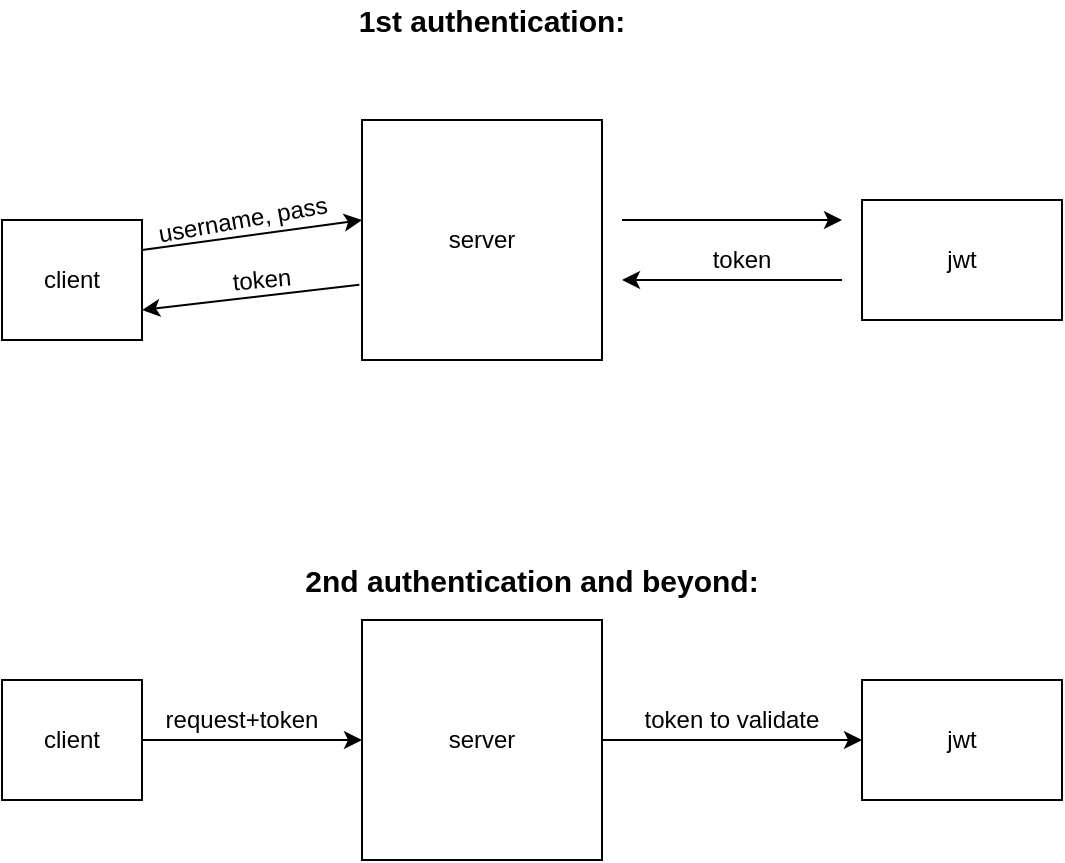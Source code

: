 <mxfile>
    <diagram id="P2TlbO7HlZa_hbQ6rfjH" name="Page-1">
        <mxGraphModel dx="150" dy="128" grid="1" gridSize="10" guides="1" tooltips="1" connect="1" arrows="1" fold="1" page="1" pageScale="1" pageWidth="850" pageHeight="1100" math="0" shadow="0">
            <root>
                <mxCell id="0"/>
                <mxCell id="1" parent="0"/>
                <mxCell id="_9ffq8YV0B5gNfxVQqzy-4" style="rounded=0;orthogonalLoop=1;jettySize=auto;html=1;exitX=1;exitY=0.25;exitDx=0;exitDy=0;entryX=0;entryY=0.417;entryDx=0;entryDy=0;entryPerimeter=0;" parent="1" source="_9ffq8YV0B5gNfxVQqzy-1" target="_9ffq8YV0B5gNfxVQqzy-2" edge="1">
                    <mxGeometry relative="1" as="geometry"/>
                </mxCell>
                <mxCell id="_9ffq8YV0B5gNfxVQqzy-1" value="client" style="rounded=0;whiteSpace=wrap;html=1;" parent="1" vertex="1">
                    <mxGeometry x="130" y="240" width="70" height="60" as="geometry"/>
                </mxCell>
                <mxCell id="_9ffq8YV0B5gNfxVQqzy-2" value="server" style="rounded=0;whiteSpace=wrap;html=1;" parent="1" vertex="1">
                    <mxGeometry x="310" y="190" width="120" height="120" as="geometry"/>
                </mxCell>
                <mxCell id="_9ffq8YV0B5gNfxVQqzy-3" value="jwt" style="rounded=0;whiteSpace=wrap;html=1;" parent="1" vertex="1">
                    <mxGeometry x="560" y="230" width="100" height="60" as="geometry"/>
                </mxCell>
                <mxCell id="_9ffq8YV0B5gNfxVQqzy-5" value="username, pass" style="text;html=1;align=center;verticalAlign=middle;resizable=0;points=[];autosize=1;strokeColor=none;rotation=-10;" parent="1" vertex="1">
                    <mxGeometry x="200" y="230" width="100" height="20" as="geometry"/>
                </mxCell>
                <mxCell id="_9ffq8YV0B5gNfxVQqzy-6" value="" style="endArrow=classic;html=1;" parent="1" edge="1">
                    <mxGeometry width="50" height="50" relative="1" as="geometry">
                        <mxPoint x="440" y="240" as="sourcePoint"/>
                        <mxPoint x="550" y="240" as="targetPoint"/>
                    </mxGeometry>
                </mxCell>
                <mxCell id="_9ffq8YV0B5gNfxVQqzy-7" value="" style="endArrow=classic;html=1;" parent="1" edge="1">
                    <mxGeometry width="50" height="50" relative="1" as="geometry">
                        <mxPoint x="550" y="270" as="sourcePoint"/>
                        <mxPoint x="440" y="270" as="targetPoint"/>
                    </mxGeometry>
                </mxCell>
                <mxCell id="_9ffq8YV0B5gNfxVQqzy-8" value="token" style="text;html=1;strokeColor=none;fillColor=none;align=center;verticalAlign=middle;whiteSpace=wrap;rounded=0;" parent="1" vertex="1">
                    <mxGeometry x="480" y="250" width="40" height="20" as="geometry"/>
                </mxCell>
                <mxCell id="_9ffq8YV0B5gNfxVQqzy-11" value="" style="endArrow=classic;html=1;exitX=-0.011;exitY=0.686;exitDx=0;exitDy=0;entryX=1;entryY=0.75;entryDx=0;entryDy=0;exitPerimeter=0;" parent="1" source="_9ffq8YV0B5gNfxVQqzy-2" target="_9ffq8YV0B5gNfxVQqzy-1" edge="1">
                    <mxGeometry width="50" height="50" relative="1" as="geometry">
                        <mxPoint x="370" y="180" as="sourcePoint"/>
                        <mxPoint x="420" y="130" as="targetPoint"/>
                    </mxGeometry>
                </mxCell>
                <mxCell id="_9ffq8YV0B5gNfxVQqzy-12" value="token" style="text;html=1;strokeColor=none;fillColor=none;align=center;verticalAlign=middle;whiteSpace=wrap;rounded=0;rotation=-5;" parent="1" vertex="1">
                    <mxGeometry x="240" y="260" width="40" height="20" as="geometry"/>
                </mxCell>
                <mxCell id="_9ffq8YV0B5gNfxVQqzy-13" value="&lt;b&gt;&lt;font style=&quot;font-size: 15px&quot;&gt;1st authentication:&lt;/font&gt;&lt;/b&gt;" style="text;html=1;strokeColor=none;fillColor=none;align=center;verticalAlign=middle;whiteSpace=wrap;rounded=0;" parent="1" vertex="1">
                    <mxGeometry x="300" y="130" width="150" height="20" as="geometry"/>
                </mxCell>
                <mxCell id="_9ffq8YV0B5gNfxVQqzy-14" value="&lt;b&gt;&lt;font style=&quot;font-size: 15px&quot;&gt;2nd authentication and beyond:&lt;/font&gt;&lt;/b&gt;" style="text;html=1;strokeColor=none;fillColor=none;align=center;verticalAlign=middle;whiteSpace=wrap;rounded=0;" parent="1" vertex="1">
                    <mxGeometry x="240" y="410" width="310" height="20" as="geometry"/>
                </mxCell>
                <mxCell id="_9ffq8YV0B5gNfxVQqzy-18" style="edgeStyle=none;rounded=0;orthogonalLoop=1;jettySize=auto;html=1;exitX=1;exitY=0.5;exitDx=0;exitDy=0;entryX=0;entryY=0.5;entryDx=0;entryDy=0;" parent="1" source="_9ffq8YV0B5gNfxVQqzy-15" target="_9ffq8YV0B5gNfxVQqzy-16" edge="1">
                    <mxGeometry relative="1" as="geometry"/>
                </mxCell>
                <mxCell id="_9ffq8YV0B5gNfxVQqzy-15" value="client" style="rounded=0;whiteSpace=wrap;html=1;" parent="1" vertex="1">
                    <mxGeometry x="130" y="470" width="70" height="60" as="geometry"/>
                </mxCell>
                <mxCell id="_9ffq8YV0B5gNfxVQqzy-20" style="edgeStyle=none;rounded=0;orthogonalLoop=1;jettySize=auto;html=1;exitX=1;exitY=0.5;exitDx=0;exitDy=0;" parent="1" source="_9ffq8YV0B5gNfxVQqzy-16" target="_9ffq8YV0B5gNfxVQqzy-17" edge="1">
                    <mxGeometry relative="1" as="geometry"/>
                </mxCell>
                <mxCell id="_9ffq8YV0B5gNfxVQqzy-16" value="server" style="rounded=0;whiteSpace=wrap;html=1;" parent="1" vertex="1">
                    <mxGeometry x="310" y="440" width="120" height="120" as="geometry"/>
                </mxCell>
                <mxCell id="_9ffq8YV0B5gNfxVQqzy-17" value="jwt" style="rounded=0;whiteSpace=wrap;html=1;" parent="1" vertex="1">
                    <mxGeometry x="560" y="470" width="100" height="60" as="geometry"/>
                </mxCell>
                <mxCell id="_9ffq8YV0B5gNfxVQqzy-19" value="request+token" style="text;html=1;strokeColor=none;fillColor=none;align=center;verticalAlign=middle;whiteSpace=wrap;rounded=0;" parent="1" vertex="1">
                    <mxGeometry x="200" y="480" width="100" height="20" as="geometry"/>
                </mxCell>
                <mxCell id="_9ffq8YV0B5gNfxVQqzy-21" value="token to validate" style="text;html=1;strokeColor=none;fillColor=none;align=center;verticalAlign=middle;whiteSpace=wrap;rounded=0;" parent="1" vertex="1">
                    <mxGeometry x="440" y="480" width="110" height="20" as="geometry"/>
                </mxCell>
            </root>
        </mxGraphModel>
    </diagram>
</mxfile>